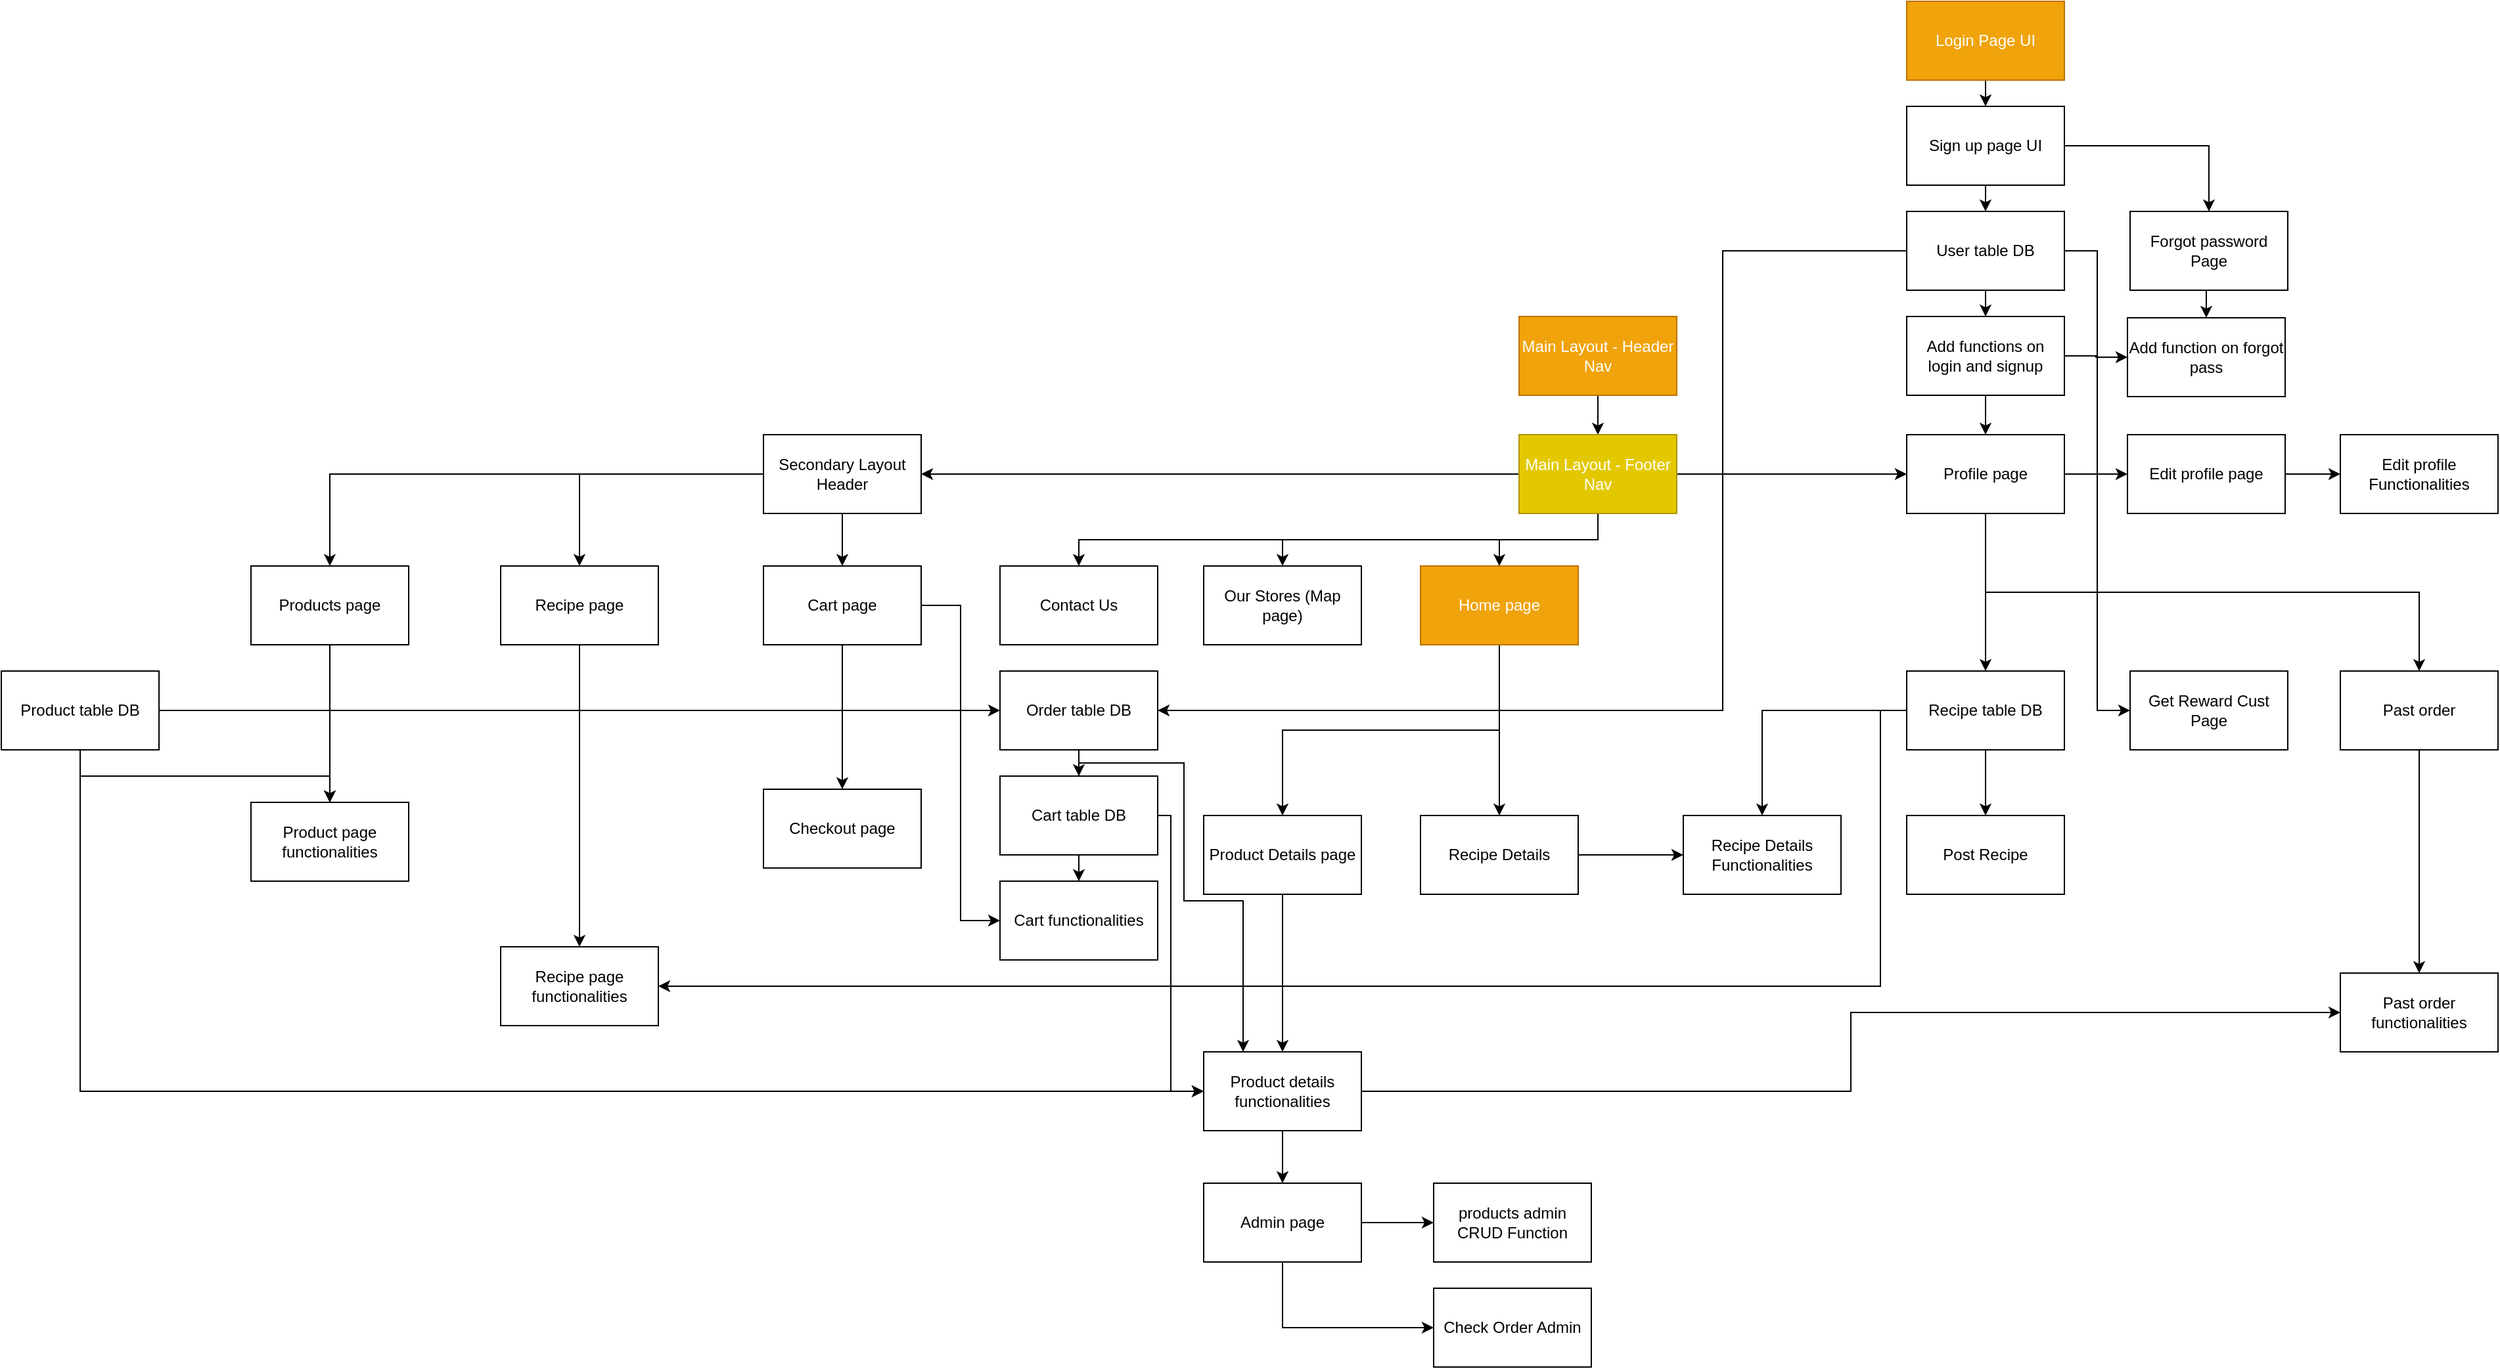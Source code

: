 <mxfile version="14.4.8" type="github">
  <diagram id="EjAZyQlA9bi8Vssz96Cd" name="Page-1">
    <mxGraphModel dx="2568" dy="450" grid="1" gridSize="10" guides="1" tooltips="1" connect="1" arrows="1" fold="1" page="1" pageScale="1" pageWidth="850" pageHeight="1100" math="0" shadow="0">
      <root>
        <mxCell id="0" />
        <mxCell id="1" parent="0" />
        <mxCell id="7hNnC6W6OJ4gPRdMk0Qo-4" style="edgeStyle=orthogonalEdgeStyle;rounded=0;orthogonalLoop=1;jettySize=auto;html=1;exitX=0.5;exitY=1;exitDx=0;exitDy=0;" parent="1" source="7hNnC6W6OJ4gPRdMk0Qo-1" target="7hNnC6W6OJ4gPRdMk0Qo-2" edge="1">
          <mxGeometry relative="1" as="geometry" />
        </mxCell>
        <mxCell id="7hNnC6W6OJ4gPRdMk0Qo-1" value="Main Layout - Header Nav" style="rounded=0;whiteSpace=wrap;html=1;fillColor=#f0a30a;strokeColor=#BD7000;fontColor=#ffffff;" parent="1" vertex="1">
          <mxGeometry x="65" y="280" width="120" height="60" as="geometry" />
        </mxCell>
        <mxCell id="7hNnC6W6OJ4gPRdMk0Qo-9" style="edgeStyle=orthogonalEdgeStyle;rounded=0;orthogonalLoop=1;jettySize=auto;html=1;exitX=0.5;exitY=1;exitDx=0;exitDy=0;entryX=0.5;entryY=0;entryDx=0;entryDy=0;" parent="1" source="7hNnC6W6OJ4gPRdMk0Qo-2" target="7hNnC6W6OJ4gPRdMk0Qo-6" edge="1">
          <mxGeometry relative="1" as="geometry" />
        </mxCell>
        <mxCell id="7hNnC6W6OJ4gPRdMk0Qo-10" style="edgeStyle=orthogonalEdgeStyle;rounded=0;orthogonalLoop=1;jettySize=auto;html=1;exitX=0.5;exitY=1;exitDx=0;exitDy=0;" parent="1" source="7hNnC6W6OJ4gPRdMk0Qo-2" target="7hNnC6W6OJ4gPRdMk0Qo-7" edge="1">
          <mxGeometry relative="1" as="geometry" />
        </mxCell>
        <mxCell id="7hNnC6W6OJ4gPRdMk0Qo-11" style="edgeStyle=orthogonalEdgeStyle;rounded=0;orthogonalLoop=1;jettySize=auto;html=1;exitX=0.5;exitY=1;exitDx=0;exitDy=0;entryX=0.5;entryY=0;entryDx=0;entryDy=0;" parent="1" source="7hNnC6W6OJ4gPRdMk0Qo-2" target="7hNnC6W6OJ4gPRdMk0Qo-8" edge="1">
          <mxGeometry relative="1" as="geometry" />
        </mxCell>
        <mxCell id="7hNnC6W6OJ4gPRdMk0Qo-16" style="edgeStyle=orthogonalEdgeStyle;rounded=0;orthogonalLoop=1;jettySize=auto;html=1;exitX=1;exitY=0.5;exitDx=0;exitDy=0;entryX=0;entryY=0.5;entryDx=0;entryDy=0;" parent="1" source="7hNnC6W6OJ4gPRdMk0Qo-2" target="7hNnC6W6OJ4gPRdMk0Qo-13" edge="1">
          <mxGeometry relative="1" as="geometry" />
        </mxCell>
        <mxCell id="7hNnC6W6OJ4gPRdMk0Qo-44" style="edgeStyle=orthogonalEdgeStyle;rounded=0;orthogonalLoop=1;jettySize=auto;html=1;exitX=0;exitY=0.5;exitDx=0;exitDy=0;entryX=1;entryY=0.5;entryDx=0;entryDy=0;" parent="1" source="7hNnC6W6OJ4gPRdMk0Qo-2" target="7hNnC6W6OJ4gPRdMk0Qo-43" edge="1">
          <mxGeometry relative="1" as="geometry" />
        </mxCell>
        <mxCell id="7hNnC6W6OJ4gPRdMk0Qo-2" value="Main Layout - Footer Nav" style="rounded=0;whiteSpace=wrap;html=1;fillColor=#e3c800;strokeColor=#B09500;fontColor=#ffffff;" parent="1" vertex="1">
          <mxGeometry x="65" y="370" width="120" height="60" as="geometry" />
        </mxCell>
        <mxCell id="7hNnC6W6OJ4gPRdMk0Qo-30" style="edgeStyle=orthogonalEdgeStyle;rounded=0;orthogonalLoop=1;jettySize=auto;html=1;exitX=0.5;exitY=1;exitDx=0;exitDy=0;entryX=0.5;entryY=0;entryDx=0;entryDy=0;" parent="1" source="7hNnC6W6OJ4gPRdMk0Qo-5" target="7hNnC6W6OJ4gPRdMk0Qo-26" edge="1">
          <mxGeometry relative="1" as="geometry" />
        </mxCell>
        <mxCell id="7hNnC6W6OJ4gPRdMk0Qo-5" value="Login Page UI" style="rounded=0;whiteSpace=wrap;html=1;fillColor=#f0a30a;strokeColor=#BD7000;fontColor=#ffffff;" parent="1" vertex="1">
          <mxGeometry x="360" y="40" width="120" height="60" as="geometry" />
        </mxCell>
        <mxCell id="7hNnC6W6OJ4gPRdMk0Qo-14" style="edgeStyle=orthogonalEdgeStyle;rounded=0;orthogonalLoop=1;jettySize=auto;html=1;exitX=0.5;exitY=1;exitDx=0;exitDy=0;" parent="1" source="7hNnC6W6OJ4gPRdMk0Qo-6" target="7hNnC6W6OJ4gPRdMk0Qo-12" edge="1">
          <mxGeometry relative="1" as="geometry" />
        </mxCell>
        <mxCell id="7hNnC6W6OJ4gPRdMk0Qo-75" style="edgeStyle=orthogonalEdgeStyle;rounded=0;orthogonalLoop=1;jettySize=auto;html=1;exitX=0.5;exitY=1;exitDx=0;exitDy=0;entryX=0.5;entryY=0;entryDx=0;entryDy=0;" parent="1" source="7hNnC6W6OJ4gPRdMk0Qo-6" target="7hNnC6W6OJ4gPRdMk0Qo-69" edge="1">
          <mxGeometry relative="1" as="geometry" />
        </mxCell>
        <mxCell id="7hNnC6W6OJ4gPRdMk0Qo-6" value="Home page" style="rounded=0;whiteSpace=wrap;html=1;fillColor=#f0a30a;strokeColor=#BD7000;fontColor=#ffffff;" parent="1" vertex="1">
          <mxGeometry x="-10" y="470" width="120" height="60" as="geometry" />
        </mxCell>
        <mxCell id="7hNnC6W6OJ4gPRdMk0Qo-7" value="Our Stores (Map page)" style="rounded=0;whiteSpace=wrap;html=1;" parent="1" vertex="1">
          <mxGeometry x="-175" y="470" width="120" height="60" as="geometry" />
        </mxCell>
        <mxCell id="7hNnC6W6OJ4gPRdMk0Qo-8" value="Contact Us" style="rounded=0;whiteSpace=wrap;html=1;" parent="1" vertex="1">
          <mxGeometry x="-330" y="470" width="120" height="60" as="geometry" />
        </mxCell>
        <mxCell id="7hNnC6W6OJ4gPRdMk0Qo-25" style="edgeStyle=orthogonalEdgeStyle;rounded=0;orthogonalLoop=1;jettySize=auto;html=1;exitX=1;exitY=0.5;exitDx=0;exitDy=0;entryX=0;entryY=0.5;entryDx=0;entryDy=0;" parent="1" source="7hNnC6W6OJ4gPRdMk0Qo-12" target="7hNnC6W6OJ4gPRdMk0Qo-23" edge="1">
          <mxGeometry relative="1" as="geometry" />
        </mxCell>
        <mxCell id="7hNnC6W6OJ4gPRdMk0Qo-12" value="Recipe Details" style="rounded=0;whiteSpace=wrap;html=1;" parent="1" vertex="1">
          <mxGeometry x="-10" y="660" width="120" height="60" as="geometry" />
        </mxCell>
        <mxCell id="7hNnC6W6OJ4gPRdMk0Qo-51" value="" style="edgeStyle=orthogonalEdgeStyle;rounded=0;orthogonalLoop=1;jettySize=auto;html=1;" parent="1" source="7hNnC6W6OJ4gPRdMk0Qo-13" target="7hNnC6W6OJ4gPRdMk0Qo-50" edge="1">
          <mxGeometry relative="1" as="geometry" />
        </mxCell>
        <mxCell id="7hNnC6W6OJ4gPRdMk0Qo-59" value="" style="edgeStyle=orthogonalEdgeStyle;rounded=0;orthogonalLoop=1;jettySize=auto;html=1;" parent="1" source="7hNnC6W6OJ4gPRdMk0Qo-13" target="7hNnC6W6OJ4gPRdMk0Qo-58" edge="1">
          <mxGeometry relative="1" as="geometry" />
        </mxCell>
        <mxCell id="7hNnC6W6OJ4gPRdMk0Qo-113" style="edgeStyle=orthogonalEdgeStyle;rounded=0;orthogonalLoop=1;jettySize=auto;html=1;exitX=0.5;exitY=1;exitDx=0;exitDy=0;" parent="1" source="7hNnC6W6OJ4gPRdMk0Qo-13" target="7hNnC6W6OJ4gPRdMk0Qo-112" edge="1">
          <mxGeometry relative="1" as="geometry" />
        </mxCell>
        <mxCell id="7hNnC6W6OJ4gPRdMk0Qo-13" value="Profile page" style="rounded=0;whiteSpace=wrap;html=1;" parent="1" vertex="1">
          <mxGeometry x="360" y="370" width="120" height="60" as="geometry" />
        </mxCell>
        <mxCell id="7hNnC6W6OJ4gPRdMk0Qo-34" style="edgeStyle=orthogonalEdgeStyle;rounded=0;orthogonalLoop=1;jettySize=auto;html=1;exitX=0.5;exitY=1;exitDx=0;exitDy=0;entryX=0.5;entryY=0;entryDx=0;entryDy=0;" parent="1" source="7hNnC6W6OJ4gPRdMk0Qo-18" target="7hNnC6W6OJ4gPRdMk0Qo-33" edge="1">
          <mxGeometry relative="1" as="geometry" />
        </mxCell>
        <mxCell id="7hNnC6W6OJ4gPRdMk0Qo-84" style="edgeStyle=orthogonalEdgeStyle;rounded=0;orthogonalLoop=1;jettySize=auto;html=1;exitX=1;exitY=0.5;exitDx=0;exitDy=0;entryX=0;entryY=0.5;entryDx=0;entryDy=0;" parent="1" source="7hNnC6W6OJ4gPRdMk0Qo-18" target="7hNnC6W6OJ4gPRdMk0Qo-82" edge="1">
          <mxGeometry relative="1" as="geometry" />
        </mxCell>
        <mxCell id="7hNnC6W6OJ4gPRdMk0Qo-90" style="edgeStyle=orthogonalEdgeStyle;rounded=0;orthogonalLoop=1;jettySize=auto;html=1;exitX=0;exitY=0.5;exitDx=0;exitDy=0;entryX=1;entryY=0.5;entryDx=0;entryDy=0;" parent="1" source="7hNnC6W6OJ4gPRdMk0Qo-18" target="7hNnC6W6OJ4gPRdMk0Qo-88" edge="1">
          <mxGeometry relative="1" as="geometry">
            <Array as="points">
              <mxPoint x="220" y="230" />
              <mxPoint x="220" y="580" />
            </Array>
          </mxGeometry>
        </mxCell>
        <mxCell id="7hNnC6W6OJ4gPRdMk0Qo-18" value="User table DB" style="rounded=0;whiteSpace=wrap;html=1;" parent="1" vertex="1">
          <mxGeometry x="360" y="200" width="120" height="60" as="geometry" />
        </mxCell>
        <mxCell id="7hNnC6W6OJ4gPRdMk0Qo-21" value="Post Recipe" style="rounded=0;whiteSpace=wrap;html=1;" parent="1" vertex="1">
          <mxGeometry x="360" y="660" width="120" height="60" as="geometry" />
        </mxCell>
        <mxCell id="7hNnC6W6OJ4gPRdMk0Qo-23" value="Recipe Details Functionalities" style="rounded=0;whiteSpace=wrap;html=1;" parent="1" vertex="1">
          <mxGeometry x="190" y="660" width="120" height="60" as="geometry" />
        </mxCell>
        <mxCell id="7hNnC6W6OJ4gPRdMk0Qo-31" style="edgeStyle=orthogonalEdgeStyle;rounded=0;orthogonalLoop=1;jettySize=auto;html=1;exitX=0.5;exitY=1;exitDx=0;exitDy=0;entryX=0.5;entryY=0;entryDx=0;entryDy=0;" parent="1" source="7hNnC6W6OJ4gPRdMk0Qo-26" target="7hNnC6W6OJ4gPRdMk0Qo-18" edge="1">
          <mxGeometry relative="1" as="geometry" />
        </mxCell>
        <mxCell id="7hNnC6W6OJ4gPRdMk0Qo-38" style="edgeStyle=orthogonalEdgeStyle;rounded=0;orthogonalLoop=1;jettySize=auto;html=1;exitX=1;exitY=0.5;exitDx=0;exitDy=0;entryX=0.5;entryY=0;entryDx=0;entryDy=0;" parent="1" source="7hNnC6W6OJ4gPRdMk0Qo-26" target="7hNnC6W6OJ4gPRdMk0Qo-37" edge="1">
          <mxGeometry relative="1" as="geometry" />
        </mxCell>
        <mxCell id="7hNnC6W6OJ4gPRdMk0Qo-26" value="Sign up page UI" style="rounded=0;whiteSpace=wrap;html=1;" parent="1" vertex="1">
          <mxGeometry x="360" y="120" width="120" height="60" as="geometry" />
        </mxCell>
        <mxCell id="7hNnC6W6OJ4gPRdMk0Qo-35" style="edgeStyle=orthogonalEdgeStyle;rounded=0;orthogonalLoop=1;jettySize=auto;html=1;exitX=0.5;exitY=1;exitDx=0;exitDy=0;entryX=0.5;entryY=0;entryDx=0;entryDy=0;" parent="1" source="7hNnC6W6OJ4gPRdMk0Qo-33" target="7hNnC6W6OJ4gPRdMk0Qo-13" edge="1">
          <mxGeometry relative="1" as="geometry" />
        </mxCell>
        <mxCell id="7hNnC6W6OJ4gPRdMk0Qo-40" style="edgeStyle=orthogonalEdgeStyle;rounded=0;orthogonalLoop=1;jettySize=auto;html=1;exitX=1;exitY=0.5;exitDx=0;exitDy=0;entryX=0;entryY=0.5;entryDx=0;entryDy=0;" parent="1" source="7hNnC6W6OJ4gPRdMk0Qo-33" target="7hNnC6W6OJ4gPRdMk0Qo-39" edge="1">
          <mxGeometry relative="1" as="geometry" />
        </mxCell>
        <mxCell id="7hNnC6W6OJ4gPRdMk0Qo-33" value="Add functions on login and signup" style="rounded=0;whiteSpace=wrap;html=1;" parent="1" vertex="1">
          <mxGeometry x="360" y="280" width="120" height="60" as="geometry" />
        </mxCell>
        <mxCell id="7hNnC6W6OJ4gPRdMk0Qo-41" style="edgeStyle=orthogonalEdgeStyle;rounded=0;orthogonalLoop=1;jettySize=auto;html=1;exitX=0.5;exitY=1;exitDx=0;exitDy=0;entryX=0.5;entryY=0;entryDx=0;entryDy=0;" parent="1" source="7hNnC6W6OJ4gPRdMk0Qo-37" target="7hNnC6W6OJ4gPRdMk0Qo-39" edge="1">
          <mxGeometry relative="1" as="geometry" />
        </mxCell>
        <mxCell id="7hNnC6W6OJ4gPRdMk0Qo-37" value="Forgot password Page" style="rounded=0;whiteSpace=wrap;html=1;" parent="1" vertex="1">
          <mxGeometry x="530" y="200" width="120" height="60" as="geometry" />
        </mxCell>
        <mxCell id="7hNnC6W6OJ4gPRdMk0Qo-39" value="Add function on forgot pass" style="rounded=0;whiteSpace=wrap;html=1;" parent="1" vertex="1">
          <mxGeometry x="528" y="281" width="120" height="60" as="geometry" />
        </mxCell>
        <mxCell id="7hNnC6W6OJ4gPRdMk0Qo-55" value="" style="edgeStyle=orthogonalEdgeStyle;rounded=0;orthogonalLoop=1;jettySize=auto;html=1;" parent="1" source="7hNnC6W6OJ4gPRdMk0Qo-42" target="7hNnC6W6OJ4gPRdMk0Qo-54" edge="1">
          <mxGeometry relative="1" as="geometry" />
        </mxCell>
        <mxCell id="7hNnC6W6OJ4gPRdMk0Qo-42" value="Recipe page" style="rounded=0;whiteSpace=wrap;html=1;" parent="1" vertex="1">
          <mxGeometry x="-710" y="470" width="120" height="60" as="geometry" />
        </mxCell>
        <mxCell id="7hNnC6W6OJ4gPRdMk0Qo-46" value="" style="edgeStyle=orthogonalEdgeStyle;rounded=0;orthogonalLoop=1;jettySize=auto;html=1;" parent="1" source="7hNnC6W6OJ4gPRdMk0Qo-43" target="7hNnC6W6OJ4gPRdMk0Qo-42" edge="1">
          <mxGeometry relative="1" as="geometry" />
        </mxCell>
        <mxCell id="7hNnC6W6OJ4gPRdMk0Qo-63" style="edgeStyle=orthogonalEdgeStyle;rounded=0;orthogonalLoop=1;jettySize=auto;html=1;entryX=0.5;entryY=0;entryDx=0;entryDy=0;" parent="1" source="7hNnC6W6OJ4gPRdMk0Qo-43" target="7hNnC6W6OJ4gPRdMk0Qo-62" edge="1">
          <mxGeometry relative="1" as="geometry" />
        </mxCell>
        <mxCell id="7hNnC6W6OJ4gPRdMk0Qo-74" style="edgeStyle=orthogonalEdgeStyle;rounded=0;orthogonalLoop=1;jettySize=auto;html=1;exitX=0;exitY=0.5;exitDx=0;exitDy=0;entryX=0.5;entryY=0;entryDx=0;entryDy=0;" parent="1" source="7hNnC6W6OJ4gPRdMk0Qo-43" target="7hNnC6W6OJ4gPRdMk0Qo-68" edge="1">
          <mxGeometry relative="1" as="geometry" />
        </mxCell>
        <mxCell id="7hNnC6W6OJ4gPRdMk0Qo-43" value="Secondary Layout Header" style="rounded=0;whiteSpace=wrap;html=1;" parent="1" vertex="1">
          <mxGeometry x="-510" y="370" width="120" height="60" as="geometry" />
        </mxCell>
        <mxCell id="7hNnC6W6OJ4gPRdMk0Qo-52" value="" style="edgeStyle=orthogonalEdgeStyle;rounded=0;orthogonalLoop=1;jettySize=auto;html=1;" parent="1" source="7hNnC6W6OJ4gPRdMk0Qo-50" target="7hNnC6W6OJ4gPRdMk0Qo-21" edge="1">
          <mxGeometry relative="1" as="geometry" />
        </mxCell>
        <mxCell id="7hNnC6W6OJ4gPRdMk0Qo-53" style="edgeStyle=orthogonalEdgeStyle;rounded=0;orthogonalLoop=1;jettySize=auto;html=1;exitX=0;exitY=0.5;exitDx=0;exitDy=0;" parent="1" source="7hNnC6W6OJ4gPRdMk0Qo-50" target="7hNnC6W6OJ4gPRdMk0Qo-23" edge="1">
          <mxGeometry relative="1" as="geometry" />
        </mxCell>
        <mxCell id="7hNnC6W6OJ4gPRdMk0Qo-56" style="edgeStyle=orthogonalEdgeStyle;rounded=0;orthogonalLoop=1;jettySize=auto;html=1;exitX=0;exitY=0.5;exitDx=0;exitDy=0;entryX=1;entryY=0.5;entryDx=0;entryDy=0;" parent="1" source="7hNnC6W6OJ4gPRdMk0Qo-50" target="7hNnC6W6OJ4gPRdMk0Qo-54" edge="1">
          <mxGeometry relative="1" as="geometry">
            <Array as="points">
              <mxPoint x="340" y="580" />
              <mxPoint x="340" y="790" />
            </Array>
          </mxGeometry>
        </mxCell>
        <mxCell id="7hNnC6W6OJ4gPRdMk0Qo-50" value="Recipe table DB" style="rounded=0;whiteSpace=wrap;html=1;" parent="1" vertex="1">
          <mxGeometry x="360" y="550" width="120" height="60" as="geometry" />
        </mxCell>
        <mxCell id="7hNnC6W6OJ4gPRdMk0Qo-54" value="Recipe page functionalities" style="rounded=0;whiteSpace=wrap;html=1;" parent="1" vertex="1">
          <mxGeometry x="-710" y="760" width="120" height="60" as="geometry" />
        </mxCell>
        <mxCell id="7hNnC6W6OJ4gPRdMk0Qo-61" value="" style="edgeStyle=orthogonalEdgeStyle;rounded=0;orthogonalLoop=1;jettySize=auto;html=1;" parent="1" source="7hNnC6W6OJ4gPRdMk0Qo-58" target="7hNnC6W6OJ4gPRdMk0Qo-60" edge="1">
          <mxGeometry relative="1" as="geometry" />
        </mxCell>
        <mxCell id="7hNnC6W6OJ4gPRdMk0Qo-58" value="Edit profile page" style="rounded=0;whiteSpace=wrap;html=1;" parent="1" vertex="1">
          <mxGeometry x="528" y="370" width="120" height="60" as="geometry" />
        </mxCell>
        <mxCell id="7hNnC6W6OJ4gPRdMk0Qo-60" value="Edit profile Functionalities" style="rounded=0;whiteSpace=wrap;html=1;" parent="1" vertex="1">
          <mxGeometry x="690" y="370" width="120" height="60" as="geometry" />
        </mxCell>
        <mxCell id="7hNnC6W6OJ4gPRdMk0Qo-67" style="edgeStyle=orthogonalEdgeStyle;rounded=0;orthogonalLoop=1;jettySize=auto;html=1;exitX=0.5;exitY=1;exitDx=0;exitDy=0;" parent="1" source="7hNnC6W6OJ4gPRdMk0Qo-62" target="7hNnC6W6OJ4gPRdMk0Qo-66" edge="1">
          <mxGeometry relative="1" as="geometry" />
        </mxCell>
        <mxCell id="7hNnC6W6OJ4gPRdMk0Qo-78" style="edgeStyle=orthogonalEdgeStyle;rounded=0;orthogonalLoop=1;jettySize=auto;html=1;exitX=1;exitY=0.5;exitDx=0;exitDy=0;entryX=0;entryY=0.5;entryDx=0;entryDy=0;" parent="1" source="7hNnC6W6OJ4gPRdMk0Qo-62" target="7hNnC6W6OJ4gPRdMk0Qo-77" edge="1">
          <mxGeometry relative="1" as="geometry" />
        </mxCell>
        <mxCell id="7hNnC6W6OJ4gPRdMk0Qo-62" value="Cart page" style="rounded=0;whiteSpace=wrap;html=1;" parent="1" vertex="1">
          <mxGeometry x="-510" y="470" width="120" height="60" as="geometry" />
        </mxCell>
        <mxCell id="7hNnC6W6OJ4gPRdMk0Qo-66" value="Checkout page" style="rounded=0;whiteSpace=wrap;html=1;" parent="1" vertex="1">
          <mxGeometry x="-510" y="640" width="120" height="60" as="geometry" />
        </mxCell>
        <mxCell id="7hNnC6W6OJ4gPRdMk0Qo-87" value="" style="edgeStyle=orthogonalEdgeStyle;rounded=0;orthogonalLoop=1;jettySize=auto;html=1;" parent="1" source="7hNnC6W6OJ4gPRdMk0Qo-68" target="7hNnC6W6OJ4gPRdMk0Qo-72" edge="1">
          <mxGeometry relative="1" as="geometry" />
        </mxCell>
        <mxCell id="7hNnC6W6OJ4gPRdMk0Qo-68" value="Products page" style="rounded=0;whiteSpace=wrap;html=1;" parent="1" vertex="1">
          <mxGeometry x="-900" y="470" width="120" height="60" as="geometry" />
        </mxCell>
        <mxCell id="7hNnC6W6OJ4gPRdMk0Qo-71" style="edgeStyle=orthogonalEdgeStyle;rounded=0;orthogonalLoop=1;jettySize=auto;html=1;exitX=0.5;exitY=1;exitDx=0;exitDy=0;entryX=0.5;entryY=0;entryDx=0;entryDy=0;" parent="1" source="7hNnC6W6OJ4gPRdMk0Qo-69" target="7hNnC6W6OJ4gPRdMk0Qo-70" edge="1">
          <mxGeometry relative="1" as="geometry" />
        </mxCell>
        <mxCell id="7hNnC6W6OJ4gPRdMk0Qo-69" value="Product Details page" style="rounded=0;whiteSpace=wrap;html=1;" parent="1" vertex="1">
          <mxGeometry x="-175" y="660" width="120" height="60" as="geometry" />
        </mxCell>
        <mxCell id="7hNnC6W6OJ4gPRdMk0Qo-107" style="edgeStyle=orthogonalEdgeStyle;rounded=0;orthogonalLoop=1;jettySize=auto;html=1;exitX=0.5;exitY=1;exitDx=0;exitDy=0;entryX=0.5;entryY=0;entryDx=0;entryDy=0;" parent="1" source="7hNnC6W6OJ4gPRdMk0Qo-70" target="7hNnC6W6OJ4gPRdMk0Qo-106" edge="1">
          <mxGeometry relative="1" as="geometry" />
        </mxCell>
        <mxCell id="7hNnC6W6OJ4gPRdMk0Qo-115" style="edgeStyle=orthogonalEdgeStyle;rounded=0;orthogonalLoop=1;jettySize=auto;html=1;exitX=1;exitY=0.5;exitDx=0;exitDy=0;entryX=0;entryY=0.5;entryDx=0;entryDy=0;" parent="1" source="7hNnC6W6OJ4gPRdMk0Qo-70" target="7hNnC6W6OJ4gPRdMk0Qo-114" edge="1">
          <mxGeometry relative="1" as="geometry" />
        </mxCell>
        <mxCell id="7hNnC6W6OJ4gPRdMk0Qo-70" value="Product details functionalities" style="rounded=0;whiteSpace=wrap;html=1;" parent="1" vertex="1">
          <mxGeometry x="-175" y="840" width="120" height="60" as="geometry" />
        </mxCell>
        <mxCell id="7hNnC6W6OJ4gPRdMk0Qo-72" value="Product page functionalities" style="rounded=0;whiteSpace=wrap;html=1;" parent="1" vertex="1">
          <mxGeometry x="-900" y="650" width="120" height="60" as="geometry" />
        </mxCell>
        <mxCell id="7hNnC6W6OJ4gPRdMk0Qo-79" style="edgeStyle=orthogonalEdgeStyle;rounded=0;orthogonalLoop=1;jettySize=auto;html=1;exitX=0.5;exitY=1;exitDx=0;exitDy=0;entryX=0.5;entryY=0;entryDx=0;entryDy=0;" parent="1" source="7hNnC6W6OJ4gPRdMk0Qo-73" target="7hNnC6W6OJ4gPRdMk0Qo-72" edge="1">
          <mxGeometry relative="1" as="geometry" />
        </mxCell>
        <mxCell id="7hNnC6W6OJ4gPRdMk0Qo-85" style="edgeStyle=orthogonalEdgeStyle;rounded=0;orthogonalLoop=1;jettySize=auto;html=1;exitX=0.5;exitY=1;exitDx=0;exitDy=0;entryX=0;entryY=0.5;entryDx=0;entryDy=0;" parent="1" source="7hNnC6W6OJ4gPRdMk0Qo-73" target="7hNnC6W6OJ4gPRdMk0Qo-70" edge="1">
          <mxGeometry relative="1" as="geometry" />
        </mxCell>
        <mxCell id="7hNnC6W6OJ4gPRdMk0Qo-89" style="edgeStyle=orthogonalEdgeStyle;rounded=0;orthogonalLoop=1;jettySize=auto;html=1;exitX=1;exitY=0.5;exitDx=0;exitDy=0;" parent="1" source="7hNnC6W6OJ4gPRdMk0Qo-73" target="7hNnC6W6OJ4gPRdMk0Qo-88" edge="1">
          <mxGeometry relative="1" as="geometry" />
        </mxCell>
        <mxCell id="7hNnC6W6OJ4gPRdMk0Qo-73" value="Product table DB" style="rounded=0;whiteSpace=wrap;html=1;" parent="1" vertex="1">
          <mxGeometry x="-1090" y="550" width="120" height="60" as="geometry" />
        </mxCell>
        <mxCell id="7hNnC6W6OJ4gPRdMk0Qo-77" value="Cart functionalities" style="rounded=0;whiteSpace=wrap;html=1;" parent="1" vertex="1">
          <mxGeometry x="-330" y="710" width="120" height="60" as="geometry" />
        </mxCell>
        <mxCell id="7hNnC6W6OJ4gPRdMk0Qo-82" value="Get Reward Cust Page" style="rounded=0;whiteSpace=wrap;html=1;" parent="1" vertex="1">
          <mxGeometry x="530" y="550" width="120" height="60" as="geometry" />
        </mxCell>
        <mxCell id="7hNnC6W6OJ4gPRdMk0Qo-94" style="edgeStyle=orthogonalEdgeStyle;rounded=0;orthogonalLoop=1;jettySize=auto;html=1;exitX=0.5;exitY=1;exitDx=0;exitDy=0;entryX=0.25;entryY=0;entryDx=0;entryDy=0;" parent="1" source="7hNnC6W6OJ4gPRdMk0Qo-88" target="7hNnC6W6OJ4gPRdMk0Qo-70" edge="1">
          <mxGeometry relative="1" as="geometry">
            <Array as="points">
              <mxPoint x="-270" y="620" />
              <mxPoint x="-190" y="620" />
              <mxPoint x="-190" y="725" />
              <mxPoint x="-145" y="725" />
            </Array>
          </mxGeometry>
        </mxCell>
        <mxCell id="7hNnC6W6OJ4gPRdMk0Qo-97" style="edgeStyle=orthogonalEdgeStyle;rounded=0;orthogonalLoop=1;jettySize=auto;html=1;exitX=0.5;exitY=1;exitDx=0;exitDy=0;" parent="1" source="7hNnC6W6OJ4gPRdMk0Qo-88" target="7hNnC6W6OJ4gPRdMk0Qo-95" edge="1">
          <mxGeometry relative="1" as="geometry" />
        </mxCell>
        <mxCell id="7hNnC6W6OJ4gPRdMk0Qo-88" value="Order table DB" style="rounded=0;whiteSpace=wrap;html=1;" parent="1" vertex="1">
          <mxGeometry x="-330" y="550" width="120" height="60" as="geometry" />
        </mxCell>
        <mxCell id="7hNnC6W6OJ4gPRdMk0Qo-96" style="edgeStyle=orthogonalEdgeStyle;rounded=0;orthogonalLoop=1;jettySize=auto;html=1;exitX=1;exitY=0.5;exitDx=0;exitDy=0;entryX=0;entryY=0.5;entryDx=0;entryDy=0;" parent="1" source="7hNnC6W6OJ4gPRdMk0Qo-95" target="7hNnC6W6OJ4gPRdMk0Qo-70" edge="1">
          <mxGeometry relative="1" as="geometry">
            <Array as="points">
              <mxPoint x="-200" y="660" />
              <mxPoint x="-200" y="870" />
            </Array>
          </mxGeometry>
        </mxCell>
        <mxCell id="7hNnC6W6OJ4gPRdMk0Qo-98" style="edgeStyle=orthogonalEdgeStyle;rounded=0;orthogonalLoop=1;jettySize=auto;html=1;exitX=0.5;exitY=1;exitDx=0;exitDy=0;entryX=0.5;entryY=0;entryDx=0;entryDy=0;" parent="1" source="7hNnC6W6OJ4gPRdMk0Qo-95" target="7hNnC6W6OJ4gPRdMk0Qo-77" edge="1">
          <mxGeometry relative="1" as="geometry" />
        </mxCell>
        <mxCell id="7hNnC6W6OJ4gPRdMk0Qo-95" value="Cart table DB" style="rounded=0;whiteSpace=wrap;html=1;" parent="1" vertex="1">
          <mxGeometry x="-330" y="630" width="120" height="60" as="geometry" />
        </mxCell>
        <mxCell id="7hNnC6W6OJ4gPRdMk0Qo-109" value="" style="edgeStyle=orthogonalEdgeStyle;rounded=0;orthogonalLoop=1;jettySize=auto;html=1;" parent="1" source="7hNnC6W6OJ4gPRdMk0Qo-106" target="7hNnC6W6OJ4gPRdMk0Qo-108" edge="1">
          <mxGeometry relative="1" as="geometry" />
        </mxCell>
        <mxCell id="7hNnC6W6OJ4gPRdMk0Qo-111" style="edgeStyle=orthogonalEdgeStyle;rounded=0;orthogonalLoop=1;jettySize=auto;html=1;exitX=0.5;exitY=1;exitDx=0;exitDy=0;entryX=0;entryY=0.5;entryDx=0;entryDy=0;" parent="1" source="7hNnC6W6OJ4gPRdMk0Qo-106" target="7hNnC6W6OJ4gPRdMk0Qo-110" edge="1">
          <mxGeometry relative="1" as="geometry" />
        </mxCell>
        <mxCell id="7hNnC6W6OJ4gPRdMk0Qo-106" value="Admin page" style="rounded=0;whiteSpace=wrap;html=1;" parent="1" vertex="1">
          <mxGeometry x="-175" y="940" width="120" height="60" as="geometry" />
        </mxCell>
        <mxCell id="7hNnC6W6OJ4gPRdMk0Qo-108" value="products admin CRUD Function" style="rounded=0;whiteSpace=wrap;html=1;" parent="1" vertex="1">
          <mxGeometry y="940" width="120" height="60" as="geometry" />
        </mxCell>
        <mxCell id="7hNnC6W6OJ4gPRdMk0Qo-110" value="Check Order Admin" style="rounded=0;whiteSpace=wrap;html=1;" parent="1" vertex="1">
          <mxGeometry y="1020" width="120" height="60" as="geometry" />
        </mxCell>
        <mxCell id="7hNnC6W6OJ4gPRdMk0Qo-116" style="edgeStyle=orthogonalEdgeStyle;rounded=0;orthogonalLoop=1;jettySize=auto;html=1;exitX=0.5;exitY=1;exitDx=0;exitDy=0;" parent="1" source="7hNnC6W6OJ4gPRdMk0Qo-112" target="7hNnC6W6OJ4gPRdMk0Qo-114" edge="1">
          <mxGeometry relative="1" as="geometry" />
        </mxCell>
        <mxCell id="7hNnC6W6OJ4gPRdMk0Qo-112" value="Past order" style="rounded=0;whiteSpace=wrap;html=1;" parent="1" vertex="1">
          <mxGeometry x="690" y="550" width="120" height="60" as="geometry" />
        </mxCell>
        <mxCell id="7hNnC6W6OJ4gPRdMk0Qo-114" value="Past order functionalities" style="rounded=0;whiteSpace=wrap;html=1;" parent="1" vertex="1">
          <mxGeometry x="690" y="780" width="120" height="60" as="geometry" />
        </mxCell>
      </root>
    </mxGraphModel>
  </diagram>
</mxfile>

